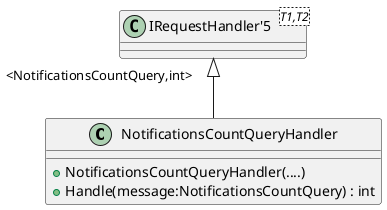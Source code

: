 @startuml
class NotificationsCountQueryHandler {
'    + NotificationsCountQueryHandler(notificationRecipientRepository:IReadGenericRepository<NotificationRecipient>, enumTypeItemRepository:IEnumTypeItemRepository)
    + NotificationsCountQueryHandler(....)
    + Handle(message:NotificationsCountQuery) : int
}
class "IRequestHandler'5"<T1,T2> {
}
"IRequestHandler'5" "<NotificationsCountQuery,int>" <|-- NotificationsCountQueryHandler
@enduml

